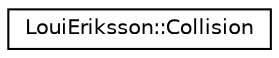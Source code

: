 digraph "Graphical Class Hierarchy"
{
 // LATEX_PDF_SIZE
  edge [fontname="Helvetica",fontsize="10",labelfontname="Helvetica",labelfontsize="10"];
  node [fontname="Helvetica",fontsize="10",shape=record];
  rankdir="LR";
  Node0 [label="LouiEriksson::Collision",height=0.2,width=0.4,color="black", fillcolor="white", style="filled",URL="$struct_loui_eriksson_1_1_collision.html",tooltip="Contains information describing a collision between a Rigidbody and a Collider."];
}
